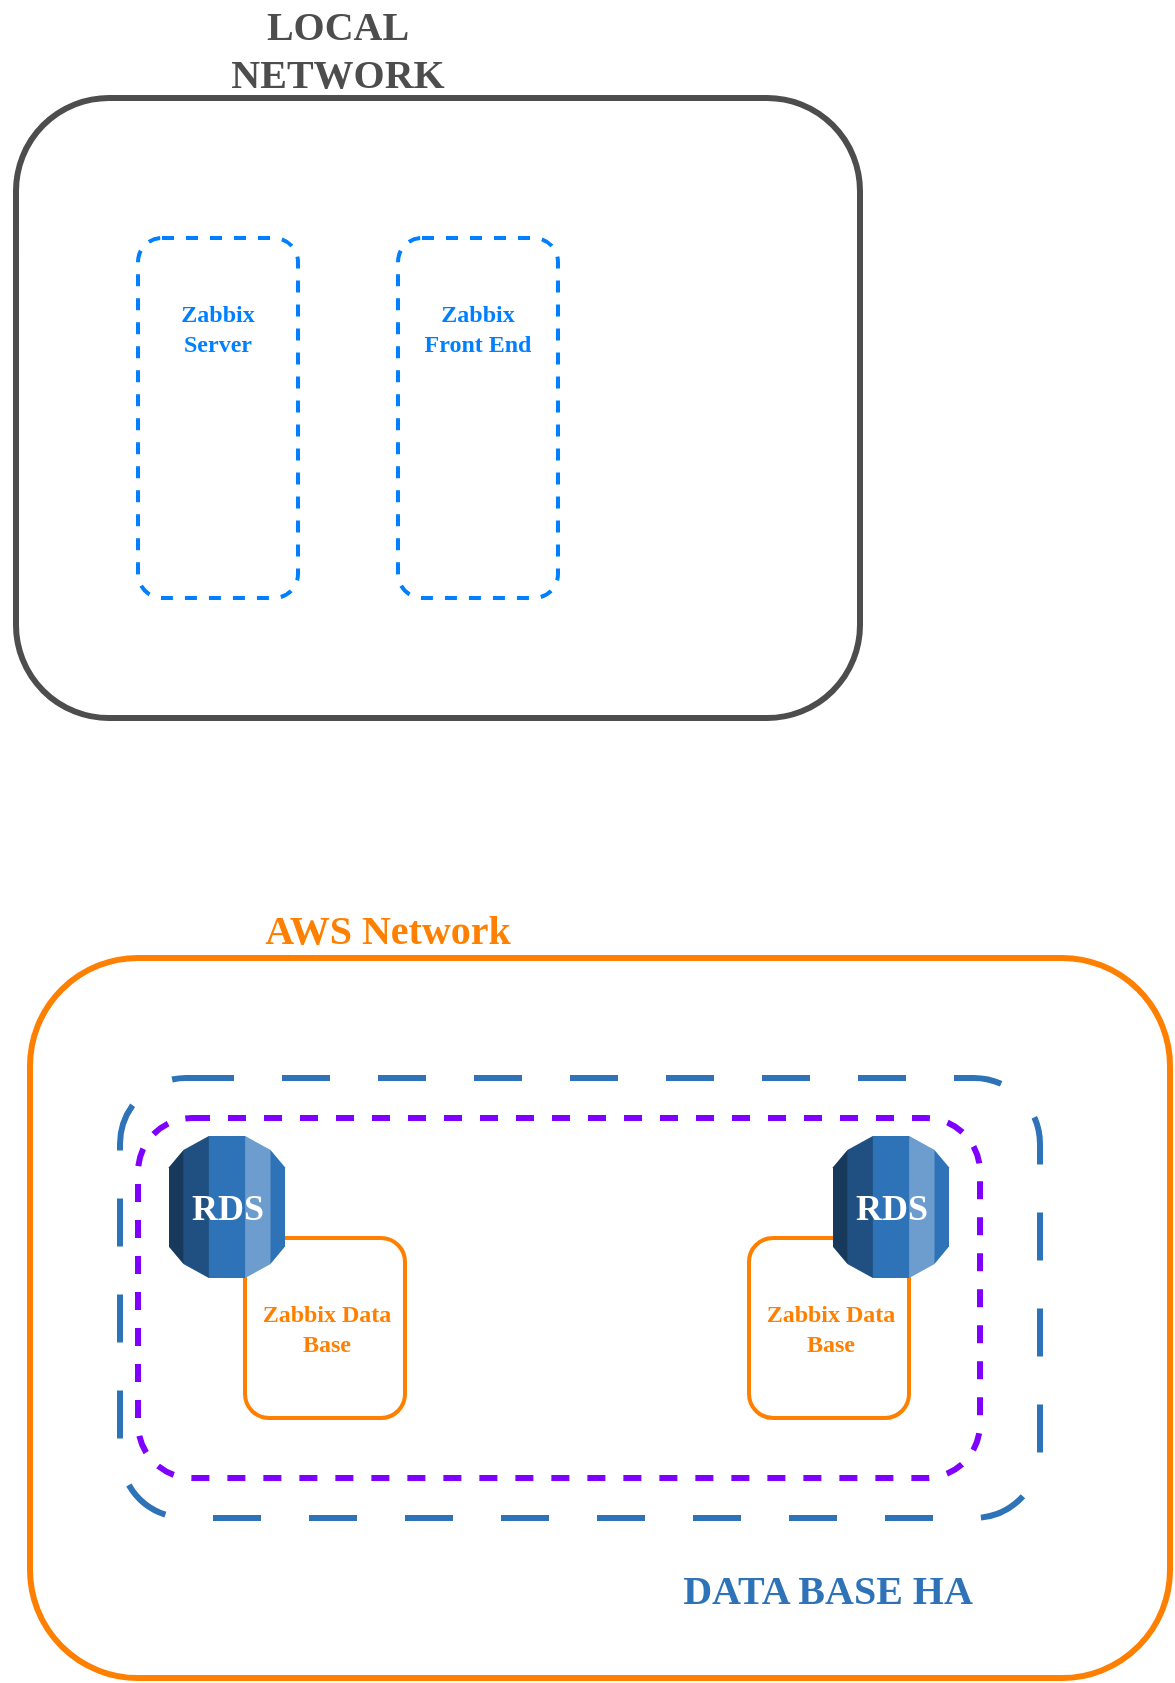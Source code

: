 <mxfile version="21.6.8" type="github">
  <diagram name="Página-1" id="HObaGmJfU6cW_uGDjIfL">
    <mxGraphModel dx="1434" dy="822" grid="1" gridSize="10" guides="1" tooltips="1" connect="1" arrows="1" fold="1" page="1" pageScale="1" pageWidth="827" pageHeight="1169" math="0" shadow="0">
      <root>
        <mxCell id="0" />
        <mxCell id="1" parent="0" />
        <mxCell id="i-EBkG4W8lG_7rL8BpoN-25" value="" style="rounded=1;whiteSpace=wrap;html=1;strokeColor=#FF8000;fillColor=none;strokeWidth=3;" vertex="1" parent="1">
          <mxGeometry x="35" y="740" width="570" height="360" as="geometry" />
        </mxCell>
        <mxCell id="i-EBkG4W8lG_7rL8BpoN-22" value="" style="rounded=1;whiteSpace=wrap;html=1;dashed=1;dashPattern=8 8;strokeColor=#2E73B8;fillColor=none;strokeWidth=3;" vertex="1" parent="1">
          <mxGeometry x="80" y="800" width="460" height="220" as="geometry" />
        </mxCell>
        <mxCell id="i-EBkG4W8lG_7rL8BpoN-1" value="" style="rounded=1;whiteSpace=wrap;html=1;fillColor=none;strokeWidth=2;dashed=1;strokeColor=#007FFF;" vertex="1" parent="1">
          <mxGeometry x="89" y="380" width="80" height="180" as="geometry" />
        </mxCell>
        <mxCell id="i-EBkG4W8lG_7rL8BpoN-2" value="&lt;b&gt;&lt;font color=&quot;#007fff&quot; face=&quot;Rubik&quot;&gt;Zabbix Server&lt;br&gt;&lt;/font&gt;&lt;/b&gt;" style="text;html=1;strokeColor=none;fillColor=none;align=center;verticalAlign=middle;whiteSpace=wrap;rounded=0;" vertex="1" parent="1">
          <mxGeometry x="99" y="410" width="60" height="30" as="geometry" />
        </mxCell>
        <mxCell id="i-EBkG4W8lG_7rL8BpoN-4" value="" style="rounded=1;whiteSpace=wrap;html=1;fillColor=none;strokeWidth=3;strokeColor=#4D4D4D;" vertex="1" parent="1">
          <mxGeometry x="28" y="310" width="422" height="310" as="geometry" />
        </mxCell>
        <mxCell id="i-EBkG4W8lG_7rL8BpoN-5" value="" style="shape=image;verticalLabelPosition=bottom;labelBackgroundColor=default;verticalAlign=top;aspect=fixed;imageAspect=0;image=https://cdn.icon-icons.com/icons2/2699/PNG/512/zabbix_logo_icon_167937.png;" vertex="1" parent="1">
          <mxGeometry x="59" y="350" width="53" height="53" as="geometry" />
        </mxCell>
        <mxCell id="i-EBkG4W8lG_7rL8BpoN-6" value="" style="rounded=1;whiteSpace=wrap;html=1;fillColor=none;strokeWidth=2;dashed=1;strokeColor=#007FFF;" vertex="1" parent="1">
          <mxGeometry x="219" y="380" width="80" height="180" as="geometry" />
        </mxCell>
        <mxCell id="i-EBkG4W8lG_7rL8BpoN-7" value="&lt;b&gt;&lt;font color=&quot;#007fff&quot; face=&quot;Rubik&quot;&gt;Zabbix Front End&lt;br&gt;&lt;/font&gt;&lt;/b&gt;" style="text;html=1;strokeColor=none;fillColor=none;align=center;verticalAlign=middle;whiteSpace=wrap;rounded=0;" vertex="1" parent="1">
          <mxGeometry x="229" y="410" width="60" height="30" as="geometry" />
        </mxCell>
        <mxCell id="i-EBkG4W8lG_7rL8BpoN-8" value="" style="shape=image;verticalLabelPosition=bottom;labelBackgroundColor=default;verticalAlign=top;aspect=fixed;imageAspect=0;image=https://cdn.icon-icons.com/icons2/2699/PNG/512/zabbix_logo_icon_167937.png;" vertex="1" parent="1">
          <mxGeometry x="189" y="350" width="53" height="53" as="geometry" />
        </mxCell>
        <mxCell id="i-EBkG4W8lG_7rL8BpoN-12" value="" style="rounded=1;whiteSpace=wrap;html=1;fillColor=none;strokeWidth=2;strokeColor=#FF8000;" vertex="1" parent="1">
          <mxGeometry x="142.5" y="880" width="80" height="90" as="geometry" />
        </mxCell>
        <mxCell id="i-EBkG4W8lG_7rL8BpoN-13" value="&lt;b&gt;&lt;font color=&quot;#ff8000&quot; face=&quot;Rubik&quot;&gt;Zabbix Data Base&lt;br&gt;&lt;/font&gt;&lt;/b&gt;" style="text;html=1;strokeColor=none;fillColor=none;align=center;verticalAlign=middle;whiteSpace=wrap;rounded=0;" vertex="1" parent="1">
          <mxGeometry x="142.5" y="910" width="81" height="30" as="geometry" />
        </mxCell>
        <mxCell id="i-EBkG4W8lG_7rL8BpoN-16" value="" style="outlineConnect=0;dashed=0;verticalLabelPosition=bottom;verticalAlign=top;align=center;html=1;shape=mxgraph.aws3.rds;fillColor=#2E73B8;gradientColor=none;" vertex="1" parent="1">
          <mxGeometry x="104.5" y="829" width="58" height="71" as="geometry" />
        </mxCell>
        <mxCell id="i-EBkG4W8lG_7rL8BpoN-17" value="&lt;font size=&quot;1&quot; color=&quot;#ffffff&quot; face=&quot;Rubik&quot;&gt;&lt;b style=&quot;font-size: 18px;&quot;&gt;RDS&lt;/b&gt;&lt;/font&gt;" style="text;html=1;strokeColor=none;fillColor=none;align=center;verticalAlign=middle;whiteSpace=wrap;rounded=0;" vertex="1" parent="1">
          <mxGeometry x="103.5" y="849.5" width="60" height="30" as="geometry" />
        </mxCell>
        <mxCell id="i-EBkG4W8lG_7rL8BpoN-18" value="" style="rounded=1;whiteSpace=wrap;html=1;fillColor=none;strokeWidth=2;strokeColor=#FF8000;" vertex="1" parent="1">
          <mxGeometry x="394.5" y="880" width="80" height="90" as="geometry" />
        </mxCell>
        <mxCell id="i-EBkG4W8lG_7rL8BpoN-19" value="&lt;b&gt;&lt;font color=&quot;#ff8000&quot; face=&quot;Rubik&quot;&gt;Zabbix Data Base&lt;br&gt;&lt;/font&gt;&lt;/b&gt;" style="text;html=1;strokeColor=none;fillColor=none;align=center;verticalAlign=middle;whiteSpace=wrap;rounded=0;" vertex="1" parent="1">
          <mxGeometry x="394.5" y="910" width="81" height="30" as="geometry" />
        </mxCell>
        <mxCell id="i-EBkG4W8lG_7rL8BpoN-20" value="" style="outlineConnect=0;dashed=0;verticalLabelPosition=bottom;verticalAlign=top;align=center;html=1;shape=mxgraph.aws3.rds;fillColor=#2E73B8;gradientColor=none;" vertex="1" parent="1">
          <mxGeometry x="436.5" y="829" width="58" height="71" as="geometry" />
        </mxCell>
        <mxCell id="i-EBkG4W8lG_7rL8BpoN-21" value="&lt;font size=&quot;1&quot; color=&quot;#ffffff&quot; face=&quot;Rubik&quot;&gt;&lt;b style=&quot;font-size: 18px;&quot;&gt;RDS&lt;/b&gt;&lt;/font&gt;" style="text;html=1;strokeColor=none;fillColor=none;align=center;verticalAlign=middle;whiteSpace=wrap;rounded=0;" vertex="1" parent="1">
          <mxGeometry x="435.5" y="849.5" width="60" height="30" as="geometry" />
        </mxCell>
        <mxCell id="i-EBkG4W8lG_7rL8BpoN-23" value="&lt;font color=&quot;#2e73b8&quot; style=&quot;font-size: 20px;&quot; face=&quot;Rubik&quot;&gt;&lt;b&gt;DATA BASE HA&lt;br&gt;&lt;/b&gt;&lt;/font&gt;" style="text;html=1;strokeColor=none;fillColor=none;align=center;verticalAlign=middle;whiteSpace=wrap;rounded=0;" vertex="1" parent="1">
          <mxGeometry x="349" y="1040" width="170" height="30" as="geometry" />
        </mxCell>
        <mxCell id="i-EBkG4W8lG_7rL8BpoN-27" value="" style="shape=image;verticalLabelPosition=bottom;labelBackgroundColor=default;verticalAlign=top;aspect=fixed;imageAspect=0;image=https://cdn.icon-icons.com/icons2/2407/PNG/512/aws_icon_146074.png;" vertex="1" parent="1">
          <mxGeometry x="20" y="699.5" width="110.5" height="110.5" as="geometry" />
        </mxCell>
        <mxCell id="i-EBkG4W8lG_7rL8BpoN-30" value="&lt;font style=&quot;font-size: 20px;&quot; color=&quot;#ff8000&quot; face=&quot;Rubik&quot;&gt;&lt;b&gt;AWS Network&lt;br&gt;&lt;/b&gt;&lt;/font&gt;" style="text;html=1;strokeColor=none;fillColor=none;align=center;verticalAlign=middle;whiteSpace=wrap;rounded=0;" vertex="1" parent="1">
          <mxGeometry x="129" y="710" width="170" height="30" as="geometry" />
        </mxCell>
        <mxCell id="i-EBkG4W8lG_7rL8BpoN-31" value="&lt;font color=&quot;#4d4d4d&quot; style=&quot;font-size: 20px;&quot; face=&quot;Rubik&quot;&gt;&lt;b&gt;LOCAL NETWORK&lt;br&gt;&lt;/b&gt;&lt;/font&gt;" style="text;html=1;strokeColor=none;fillColor=none;align=center;verticalAlign=middle;whiteSpace=wrap;rounded=0;" vertex="1" parent="1">
          <mxGeometry x="103.5" y="270" width="170" height="30" as="geometry" />
        </mxCell>
        <mxCell id="i-EBkG4W8lG_7rL8BpoN-33" value="" style="rounded=1;whiteSpace=wrap;html=1;dashed=1;strokeColor=#7F00FF;fillColor=none;strokeWidth=3;" vertex="1" parent="1">
          <mxGeometry x="89" y="820" width="421" height="180" as="geometry" />
        </mxCell>
      </root>
    </mxGraphModel>
  </diagram>
</mxfile>
